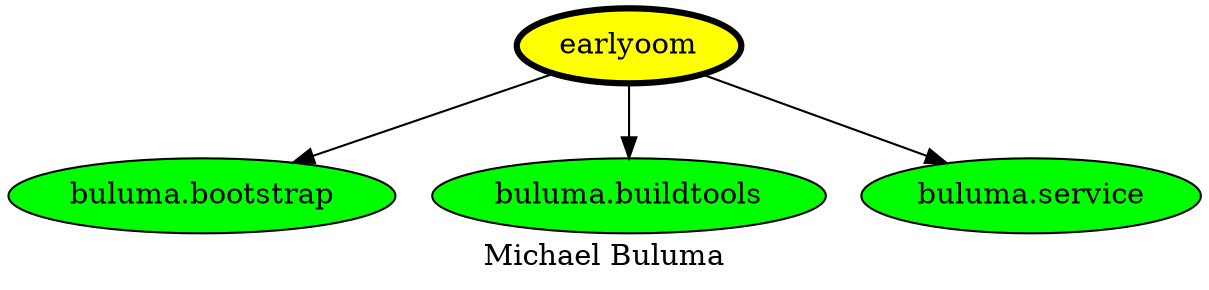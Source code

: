 digraph PhiloDilemma {
  label = "Michael Buluma" ;
  overlap=false
  {
    "earlyoom" [fillcolor=yellow style=filled penwidth=3]
    "buluma.bootstrap" [fillcolor=green style=filled]
    "buluma.buildtools" [fillcolor=green style=filled]
    "buluma.service" [fillcolor=green style=filled]
  }
  "earlyoom" -> "buluma.bootstrap"
  "earlyoom" -> "buluma.buildtools"
  "earlyoom" -> "buluma.service"
}
